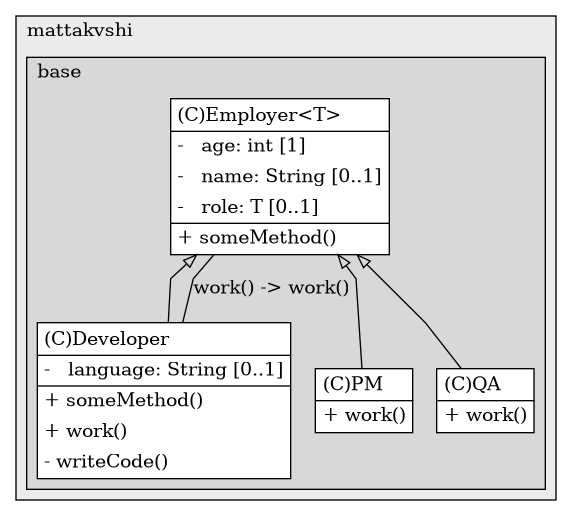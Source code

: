 @startuml

/' diagram meta data start
config=StructureConfiguration;
{
  "projectClassification": {
    "searchMode": "OpenProject", // OpenProject, AllProjects
    "includedProjects": "",
    "pathEndKeywords": "*.impl",
    "isClientPath": "",
    "isClientName": "",
    "isTestPath": "",
    "isTestName": "",
    "isMappingPath": "",
    "isMappingName": "",
    "isDataAccessPath": "",
    "isDataAccessName": "",
    "isDataStructurePath": "",
    "isDataStructureName": "",
    "isInterfaceStructuresPath": "",
    "isInterfaceStructuresName": "",
    "isEntryPointPath": "",
    "isEntryPointName": "",
    "treatFinalFieldsAsMandatory": false
  },
  "graphRestriction": {
    "classPackageExcludeFilter": "",
    "classPackageIncludeFilter": "",
    "classNameExcludeFilter": "",
    "classNameIncludeFilter": "",
    "methodNameExcludeFilter": "",
    "methodNameIncludeFilter": "",
    "removeByInheritance": "", // inheritance/annotation based filtering is done in a second step
    "removeByAnnotation": "",
    "removeByClassPackage": "", // cleanup the graph after inheritance/annotation based filtering is done
    "removeByClassName": "",
    "cutMappings": false,
    "cutEnum": true,
    "cutTests": true,
    "cutClient": true,
    "cutDataAccess": true,
    "cutInterfaceStructures": true,
    "cutDataStructures": true,
    "cutGetterAndSetter": true,
    "cutConstructors": true
  },
  "graphTraversal": {
    "forwardDepth": 3,
    "backwardDepth": 3,
    "classPackageExcludeFilter": "",
    "classPackageIncludeFilter": "",
    "classNameExcludeFilter": "",
    "classNameIncludeFilter": "",
    "methodNameExcludeFilter": "",
    "methodNameIncludeFilter": "",
    "hideMappings": false,
    "hideDataStructures": false,
    "hidePrivateMethods": true,
    "hideInterfaceCalls": true, // indirection: implementation -> interface (is hidden) -> implementation
    "onlyShowApplicationEntryPoints": false, // root node is included
    "useMethodCallsForStructureDiagram": "ForwardOnly" // ForwardOnly, BothDirections, No
  },
  "details": {
    "aggregation": "GroupByClass", // ByClass, GroupByClass, None
    "showClassGenericTypes": true,
    "showMethods": true,
    "showMethodParameterNames": true,
    "showMethodParameterTypes": true,
    "showMethodReturnType": true,
    "showPackageLevels": 2,
    "showDetailedClassStructure": true
  },
  "rootClass": "ru.mattakvshi.base.jcollection.employer.Employer",
  "extensionCallbackMethod": "" // qualified.class.name#methodName - signature: public static String method(String)
}
diagram meta data end '/



digraph g {
    rankdir="TB"
    splines=polyline
    

'nodes 
subgraph cluster_416305220 { 
   	label=mattakvshi
	labeljust=l
	fillcolor="#ececec"
	style=filled
   
   subgraph cluster_566953411 { 
   	label=base
	labeljust=l
	fillcolor="#d8d8d8"
	style=filled
   
   Developer1333883017[
	label=<<TABLE BORDER="1" CELLBORDER="0" CELLPADDING="4" CELLSPACING="0">
<TR><TD ALIGN="LEFT" >(C)Developer</TD></TR>
<HR/>
<TR><TD ALIGN="LEFT" >-   language: String [0..1]</TD></TR>
<HR/>
<TR><TD ALIGN="LEFT" >+ someMethod()</TD></TR>
<TR><TD ALIGN="LEFT" >+ work()</TD></TR>
<TR><TD ALIGN="LEFT" >- writeCode()</TD></TR>
</TABLE>>
	style=filled
	margin=0
	shape=plaintext
	fillcolor="#FFFFFF"
];

Employer1333883017[
	label=<<TABLE BORDER="1" CELLBORDER="0" CELLPADDING="4" CELLSPACING="0">
<TR><TD ALIGN="LEFT" >(C)Employer&lt;T&gt;</TD></TR>
<HR/>
<TR><TD ALIGN="LEFT" >-   age: int [1]</TD></TR>
<TR><TD ALIGN="LEFT" >-   name: String [0..1]</TD></TR>
<TR><TD ALIGN="LEFT" >-   role: T [0..1]</TD></TR>
<HR/>
<TR><TD ALIGN="LEFT" >+ someMethod()</TD></TR>
</TABLE>>
	style=filled
	margin=0
	shape=plaintext
	fillcolor="#FFFFFF"
];

PM1333883017[
	label=<<TABLE BORDER="1" CELLBORDER="0" CELLPADDING="4" CELLSPACING="0">
<TR><TD ALIGN="LEFT" >(C)PM</TD></TR>
<HR/>
<TR><TD ALIGN="LEFT" >+ work()</TD></TR>
</TABLE>>
	style=filled
	margin=0
	shape=plaintext
	fillcolor="#FFFFFF"
];

QA1333883017[
	label=<<TABLE BORDER="1" CELLBORDER="0" CELLPADDING="4" CELLSPACING="0">
<TR><TD ALIGN="LEFT" >(C)QA</TD></TR>
<HR/>
<TR><TD ALIGN="LEFT" >+ work()</TD></TR>
</TABLE>>
	style=filled
	margin=0
	shape=plaintext
	fillcolor="#FFFFFF"
];
} 
} 

'edges    
Employer1333883017 -> Developer1333883017[arrowhead=none, arrowtail=empty, dir=both];
Employer1333883017 -> Developer1333883017[label="work() -> work()", arrowhead=none];
Employer1333883017 -> PM1333883017[arrowhead=none, arrowtail=empty, dir=both];
Employer1333883017 -> QA1333883017[arrowhead=none, arrowtail=empty, dir=both];
    
}
@enduml